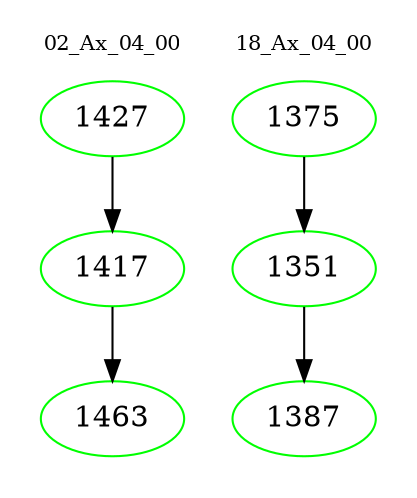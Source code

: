 digraph{
subgraph cluster_0 {
color = white
label = "02_Ax_04_00";
fontsize=10;
T0_1427 [label="1427", color="green"]
T0_1427 -> T0_1417 [color="black"]
T0_1417 [label="1417", color="green"]
T0_1417 -> T0_1463 [color="black"]
T0_1463 [label="1463", color="green"]
}
subgraph cluster_1 {
color = white
label = "18_Ax_04_00";
fontsize=10;
T1_1375 [label="1375", color="green"]
T1_1375 -> T1_1351 [color="black"]
T1_1351 [label="1351", color="green"]
T1_1351 -> T1_1387 [color="black"]
T1_1387 [label="1387", color="green"]
}
}
